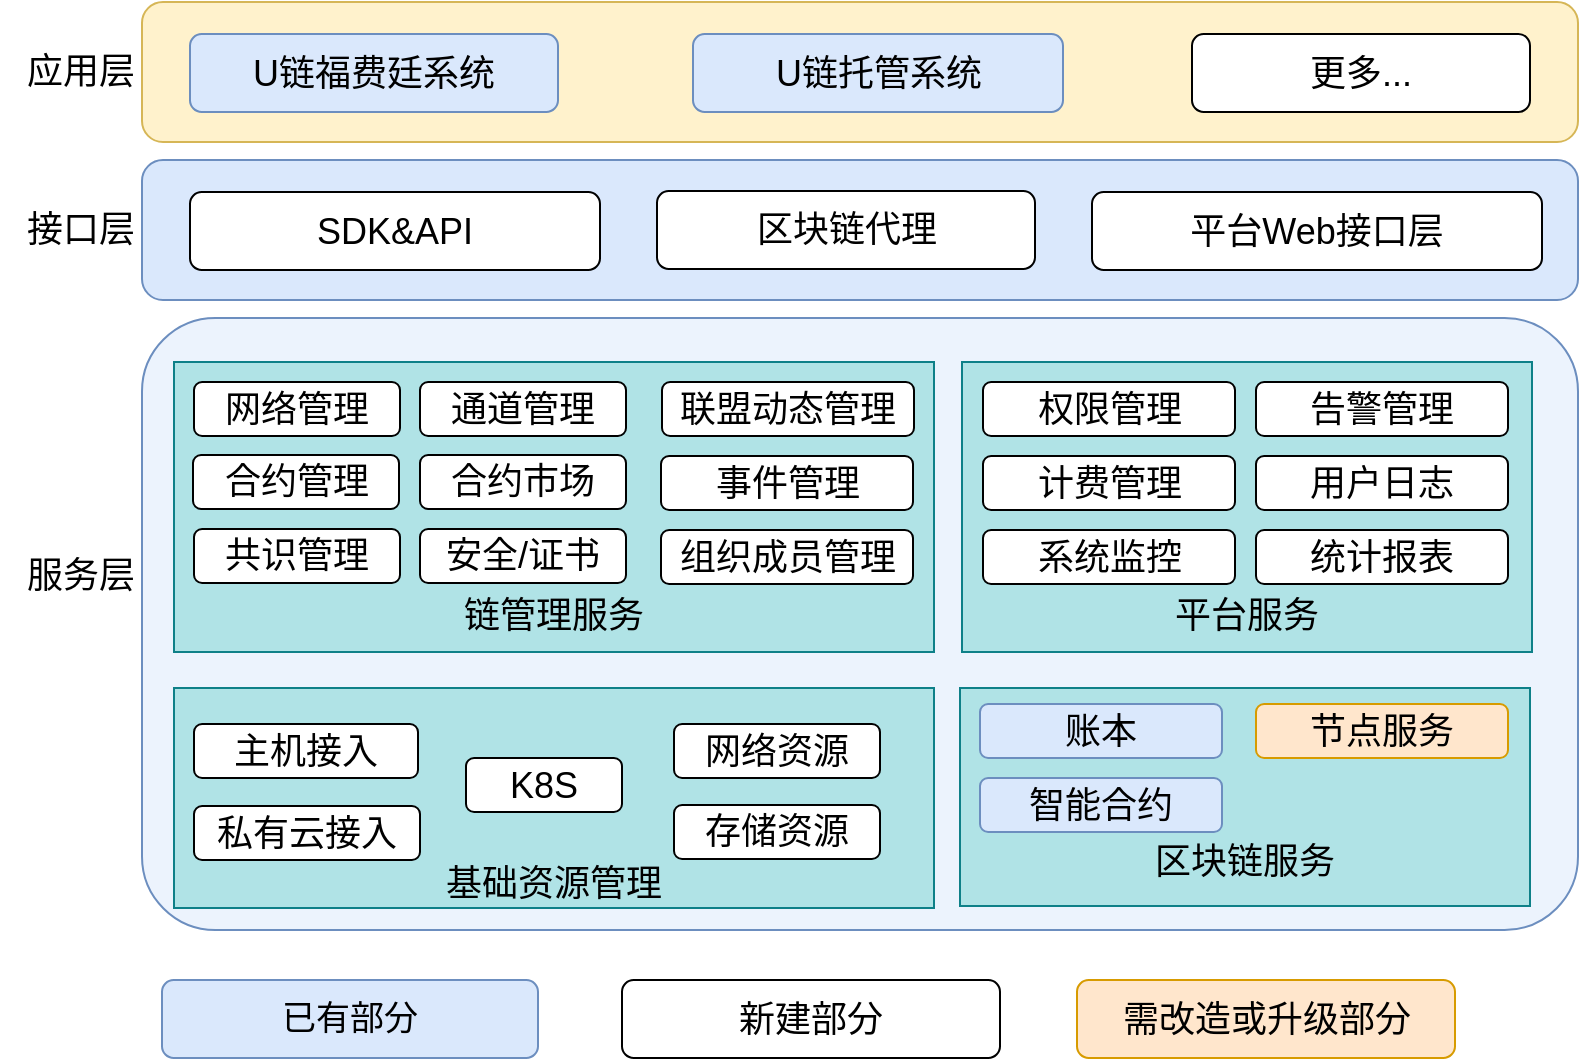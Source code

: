 <mxfile version="11.2.4" type="github" pages="1"><diagram id="WIEtUlI_L1v1tH11AKhi" name="第 1 页"><mxGraphModel dx="1422" dy="927" grid="0" gridSize="10" guides="1" tooltips="1" connect="1" arrows="1" fold="1" page="1" pageScale="1" pageWidth="1527" pageHeight="1169" math="0" shadow="0"><root><mxCell id="0"/><mxCell id="1" parent="0"/><mxCell id="Eo95rkR2elM9zv1yrzYy-1" value="" style="rounded=1;whiteSpace=wrap;html=1;fillColor=#fff2cc;strokeColor=#d6b656;" parent="1" vertex="1"><mxGeometry x="122" y="73" width="718" height="70" as="geometry"/></mxCell><mxCell id="Eo95rkR2elM9zv1yrzYy-2" value="应用层" style="text;html=1;strokeColor=none;fillColor=none;align=center;verticalAlign=middle;whiteSpace=wrap;rounded=0;fontSize=18;" parent="1" vertex="1"><mxGeometry x="51" y="98" width="81" height="20" as="geometry"/></mxCell><mxCell id="Eo95rkR2elM9zv1yrzYy-4" value="接口层" style="text;html=1;strokeColor=none;fillColor=none;align=center;verticalAlign=middle;whiteSpace=wrap;rounded=0;fontSize=18;" parent="1" vertex="1"><mxGeometry x="51" y="177" width="81" height="20" as="geometry"/></mxCell><mxCell id="Eo95rkR2elM9zv1yrzYy-5" value="" style="rounded=1;whiteSpace=wrap;html=1;fillColor=#dae8fc;strokeColor=#6c8ebf;" parent="1" vertex="1"><mxGeometry x="122" y="152" width="718" height="70" as="geometry"/></mxCell><mxCell id="Eo95rkR2elM9zv1yrzYy-6" value="SDK&amp;amp;API" style="rounded=1;whiteSpace=wrap;html=1;fontSize=18;" parent="1" vertex="1"><mxGeometry x="146" y="168" width="205" height="39" as="geometry"/></mxCell><mxCell id="Eo95rkR2elM9zv1yrzYy-7" value="区块链代理" style="rounded=1;whiteSpace=wrap;html=1;fontSize=18;" parent="1" vertex="1"><mxGeometry x="379.5" y="167.5" width="189" height="39" as="geometry"/></mxCell><mxCell id="Eo95rkR2elM9zv1yrzYy-8" value="平台Web接口层" style="rounded=1;whiteSpace=wrap;html=1;fontSize=18;" parent="1" vertex="1"><mxGeometry x="597" y="168" width="225" height="39" as="geometry"/></mxCell><mxCell id="Eo95rkR2elM9zv1yrzYy-9" value="U链福费廷系统" style="rounded=1;whiteSpace=wrap;html=1;fontSize=18;fillColor=#dae8fc;strokeColor=#6c8ebf;" parent="1" vertex="1"><mxGeometry x="146" y="89" width="184" height="39" as="geometry"/></mxCell><mxCell id="Eo95rkR2elM9zv1yrzYy-10" value="U链托管系统" style="rounded=1;whiteSpace=wrap;html=1;fontSize=18;fillColor=#dae8fc;strokeColor=#6c8ebf;" parent="1" vertex="1"><mxGeometry x="397.5" y="89" width="185" height="39" as="geometry"/></mxCell><mxCell id="Eo95rkR2elM9zv1yrzYy-13" value="更多..." style="rounded=1;whiteSpace=wrap;html=1;fontSize=18;" parent="1" vertex="1"><mxGeometry x="647" y="89" width="169" height="39" as="geometry"/></mxCell><mxCell id="Eo95rkR2elM9zv1yrzYy-14" value="" style="rounded=1;whiteSpace=wrap;html=1;fontSize=18;fillColor=#dae8fc;strokeColor=#6c8ebf;glass=0;shadow=0;comic=0;arcSize=12;fillOpacity=50;" parent="1" vertex="1"><mxGeometry x="122" y="231" width="718" height="306" as="geometry"/></mxCell><mxCell id="Eo95rkR2elM9zv1yrzYy-15" value="服务层" style="text;html=1;strokeColor=none;fillColor=none;align=center;verticalAlign=middle;whiteSpace=wrap;rounded=0;fontSize=18;" parent="1" vertex="1"><mxGeometry x="51" y="350" width="81" height="20" as="geometry"/></mxCell><mxCell id="Eo95rkR2elM9zv1yrzYy-17" value="&lt;br&gt;&lt;br&gt;&lt;br&gt;&lt;br&gt;&lt;br&gt;链管理服务&lt;br&gt;" style="rounded=0;whiteSpace=wrap;html=1;shadow=0;glass=0;comic=0;fontSize=18;fillColor=#b0e3e6;strokeColor=#0e8088;" parent="1" vertex="1"><mxGeometry x="138" y="253" width="380" height="145" as="geometry"/></mxCell><mxCell id="Eo95rkR2elM9zv1yrzYy-18" value="网络管理" style="rounded=1;whiteSpace=wrap;html=1;shadow=0;glass=0;comic=0;fontSize=18;" parent="1" vertex="1"><mxGeometry x="148" y="263" width="103" height="27" as="geometry"/></mxCell><mxCell id="Eo95rkR2elM9zv1yrzYy-19" value="通道管理" style="rounded=1;whiteSpace=wrap;html=1;shadow=0;glass=0;comic=0;fontSize=18;" parent="1" vertex="1"><mxGeometry x="261" y="263" width="103" height="27" as="geometry"/></mxCell><mxCell id="Eo95rkR2elM9zv1yrzYy-22" value="合约管理" style="rounded=1;whiteSpace=wrap;html=1;shadow=0;glass=0;comic=0;fontSize=18;" parent="1" vertex="1"><mxGeometry x="147.5" y="299.5" width="103" height="27" as="geometry"/></mxCell><mxCell id="Eo95rkR2elM9zv1yrzYy-23" value="合约市场" style="rounded=1;whiteSpace=wrap;html=1;shadow=0;glass=0;comic=0;fontSize=18;" parent="1" vertex="1"><mxGeometry x="261" y="299.5" width="103" height="27" as="geometry"/></mxCell><mxCell id="Eo95rkR2elM9zv1yrzYy-24" value="联盟动态管理" style="rounded=1;whiteSpace=wrap;html=1;shadow=0;glass=0;comic=0;fontSize=18;" parent="1" vertex="1"><mxGeometry x="382" y="263" width="126" height="27" as="geometry"/></mxCell><mxCell id="Eo95rkR2elM9zv1yrzYy-26" value="事件管理" style="rounded=1;whiteSpace=wrap;html=1;shadow=0;glass=0;comic=0;fontSize=18;" parent="1" vertex="1"><mxGeometry x="381.5" y="300" width="126" height="27" as="geometry"/></mxCell><mxCell id="Eo95rkR2elM9zv1yrzYy-27" value="&lt;br&gt;&lt;br&gt;&lt;br&gt;&lt;br&gt;&lt;br&gt;平台服务&lt;br&gt;" style="rounded=0;whiteSpace=wrap;html=1;shadow=0;glass=0;comic=0;fontSize=18;fillColor=#b0e3e6;strokeColor=#0e8088;" parent="1" vertex="1"><mxGeometry x="532" y="253" width="285" height="145" as="geometry"/></mxCell><mxCell id="Eo95rkR2elM9zv1yrzYy-25" value="组织成员管理" style="rounded=1;whiteSpace=wrap;html=1;shadow=0;glass=0;comic=0;fontSize=18;" parent="1" vertex="1"><mxGeometry x="381.5" y="337" width="126" height="27" as="geometry"/></mxCell><mxCell id="Eo95rkR2elM9zv1yrzYy-28" value="计费管理" style="rounded=1;whiteSpace=wrap;html=1;shadow=0;glass=0;comic=0;fontSize=18;" parent="1" vertex="1"><mxGeometry x="542.5" y="300" width="126" height="27" as="geometry"/></mxCell><mxCell id="Eo95rkR2elM9zv1yrzYy-29" value="告警管理" style="rounded=1;whiteSpace=wrap;html=1;shadow=0;glass=0;comic=0;fontSize=18;" parent="1" vertex="1"><mxGeometry x="679" y="263" width="126" height="27" as="geometry"/></mxCell><mxCell id="Eo95rkR2elM9zv1yrzYy-30" value="用户日志" style="rounded=1;whiteSpace=wrap;html=1;shadow=0;glass=0;comic=0;fontSize=18;" parent="1" vertex="1"><mxGeometry x="679" y="300" width="126" height="27" as="geometry"/></mxCell><mxCell id="Eo95rkR2elM9zv1yrzYy-31" value="系统监控" style="rounded=1;whiteSpace=wrap;html=1;shadow=0;glass=0;comic=0;fontSize=18;" parent="1" vertex="1"><mxGeometry x="542.5" y="337" width="126" height="27" as="geometry"/></mxCell><mxCell id="Eo95rkR2elM9zv1yrzYy-32" value="统计报表" style="rounded=1;whiteSpace=wrap;html=1;shadow=0;glass=0;comic=0;fontSize=18;" parent="1" vertex="1"><mxGeometry x="679" y="337" width="126" height="27" as="geometry"/></mxCell><mxCell id="Eo95rkR2elM9zv1yrzYy-33" value="&lt;br&gt;&lt;br&gt;&lt;br&gt;区块链服务&lt;br&gt;" style="rounded=0;whiteSpace=wrap;html=1;shadow=0;glass=0;comic=0;fontSize=18;fillColor=#b0e3e6;strokeColor=#0e8088;" parent="1" vertex="1"><mxGeometry x="531" y="416" width="285" height="109" as="geometry"/></mxCell><mxCell id="Eo95rkR2elM9zv1yrzYy-34" value="账本" style="rounded=1;whiteSpace=wrap;html=1;shadow=0;glass=0;comic=0;fontSize=18;fillColor=#dae8fc;strokeColor=#6c8ebf;" parent="1" vertex="1"><mxGeometry x="541" y="424" width="121" height="27" as="geometry"/></mxCell><mxCell id="Eo95rkR2elM9zv1yrzYy-35" value="节点服务" style="rounded=1;whiteSpace=wrap;html=1;shadow=0;glass=0;comic=0;fontSize=18;fillColor=#ffe6cc;strokeColor=#d79b00;" parent="1" vertex="1"><mxGeometry x="679" y="424" width="126" height="27" as="geometry"/></mxCell><mxCell id="Eo95rkR2elM9zv1yrzYy-36" value="智能合约" style="rounded=1;whiteSpace=wrap;html=1;shadow=0;glass=0;comic=0;fontSize=18;fillColor=#dae8fc;strokeColor=#6c8ebf;" parent="1" vertex="1"><mxGeometry x="541" y="461" width="121" height="27" as="geometry"/></mxCell><mxCell id="Eo95rkR2elM9zv1yrzYy-37" value="&lt;br&gt;&lt;br&gt;&lt;br&gt;&lt;br&gt;基础资源管理&lt;br&gt;" style="rounded=0;whiteSpace=wrap;html=1;shadow=0;glass=0;comic=0;fontSize=18;fillColor=#b0e3e6;strokeColor=#0e8088;" parent="1" vertex="1"><mxGeometry x="138" y="416" width="380" height="110" as="geometry"/></mxCell><mxCell id="Eo95rkR2elM9zv1yrzYy-38" value="共识管理" style="rounded=1;whiteSpace=wrap;html=1;shadow=0;glass=0;comic=0;fontSize=18;" parent="1" vertex="1"><mxGeometry x="148" y="336.5" width="103" height="27" as="geometry"/></mxCell><mxCell id="Eo95rkR2elM9zv1yrzYy-39" value="安全/证书" style="rounded=1;whiteSpace=wrap;html=1;shadow=0;glass=0;comic=0;fontSize=18;" parent="1" vertex="1"><mxGeometry x="261" y="336.5" width="103" height="27" as="geometry"/></mxCell><mxCell id="Eo95rkR2elM9zv1yrzYy-40" value="权限管理" style="rounded=1;whiteSpace=wrap;html=1;shadow=0;glass=0;comic=0;fontSize=18;" parent="1" vertex="1"><mxGeometry x="542.5" y="263" width="126" height="27" as="geometry"/></mxCell><mxCell id="Eo95rkR2elM9zv1yrzYy-41" value="主机接入" style="rounded=1;whiteSpace=wrap;html=1;shadow=0;glass=0;comic=0;fontSize=18;" parent="1" vertex="1"><mxGeometry x="148" y="434" width="112" height="27" as="geometry"/></mxCell><mxCell id="Eo95rkR2elM9zv1yrzYy-42" value="私有云接入" style="rounded=1;whiteSpace=wrap;html=1;shadow=0;glass=0;comic=0;fontSize=18;" parent="1" vertex="1"><mxGeometry x="148" y="475" width="113" height="27" as="geometry"/></mxCell><mxCell id="Eo95rkR2elM9zv1yrzYy-45" value="K8S" style="rounded=1;whiteSpace=wrap;html=1;shadow=0;glass=0;comic=0;fontSize=18;" parent="1" vertex="1"><mxGeometry x="284" y="451" width="78" height="27" as="geometry"/></mxCell><mxCell id="Eo95rkR2elM9zv1yrzYy-46" value="存储资源" style="rounded=1;whiteSpace=wrap;html=1;shadow=0;glass=0;comic=0;fontSize=18;" parent="1" vertex="1"><mxGeometry x="388" y="474.5" width="103" height="27" as="geometry"/></mxCell><mxCell id="Eo95rkR2elM9zv1yrzYy-47" value="网络资源" style="rounded=1;whiteSpace=wrap;html=1;shadow=0;glass=0;comic=0;fontSize=18;" parent="1" vertex="1"><mxGeometry x="388" y="434" width="103" height="27" as="geometry"/></mxCell><mxCell id="HqxwIa4EOF607XyPmti0-3" value="已有部分" style="rounded=1;whiteSpace=wrap;html=1;fillColor=#dae8fc;fontSize=17;strokeColor=#6c8ebf;" vertex="1" parent="1"><mxGeometry x="132" y="562" width="188" height="39" as="geometry"/></mxCell><mxCell id="HqxwIa4EOF607XyPmti0-4" value="新建部分" style="rounded=1;whiteSpace=wrap;html=1;fontSize=18;" vertex="1" parent="1"><mxGeometry x="362" y="562" width="189" height="39" as="geometry"/></mxCell><mxCell id="HqxwIa4EOF607XyPmti0-5" value="需改造或升级部分" style="rounded=1;whiteSpace=wrap;html=1;fontSize=18;fillColor=#ffe6cc;strokeColor=#d79b00;" vertex="1" parent="1"><mxGeometry x="589.5" y="562" width="189" height="39" as="geometry"/></mxCell></root></mxGraphModel></diagram></mxfile>